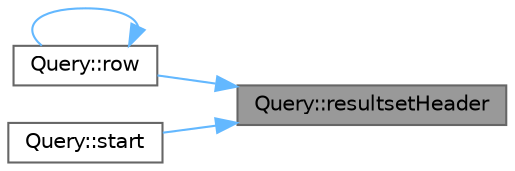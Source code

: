digraph "Query::resultsetHeader"
{
 // INTERACTIVE_SVG=YES
 // LATEX_PDF_SIZE
  bgcolor="transparent";
  edge [fontname=Helvetica,fontsize=10,labelfontname=Helvetica,labelfontsize=10];
  node [fontname=Helvetica,fontsize=10,shape=box,height=0.2,width=0.4];
  rankdir="RL";
  Node1 [id="Node000001",label="Query::resultsetHeader",height=0.2,width=0.4,color="gray40", fillcolor="grey60", style="filled", fontcolor="black",tooltip=" "];
  Node1 -> Node2 [id="edge1_Node000001_Node000002",dir="back",color="steelblue1",style="solid",tooltip=" "];
  Node2 [id="Node000002",label="Query::row",height=0.2,width=0.4,color="grey40", fillcolor="white", style="filled",URL="$d4/d6a/a00704_a0a4d9abf80239c1d235f7e5896736f72.html#a0a4d9abf80239c1d235f7e5896736f72",tooltip=" "];
  Node2 -> Node2 [id="edge2_Node000002_Node000002",dir="back",color="steelblue1",style="solid",tooltip=" "];
  Node1 -> Node3 [id="edge3_Node000001_Node000003",dir="back",color="steelblue1",style="solid",tooltip=" "];
  Node3 [id="Node000003",label="Query::start",height=0.2,width=0.4,color="grey40", fillcolor="white", style="filled",URL="$d4/d6a/a00704_ae5707ab94b20a487b2d7df558af9410f.html#ae5707ab94b20a487b2d7df558af9410f",tooltip=" "];
}
